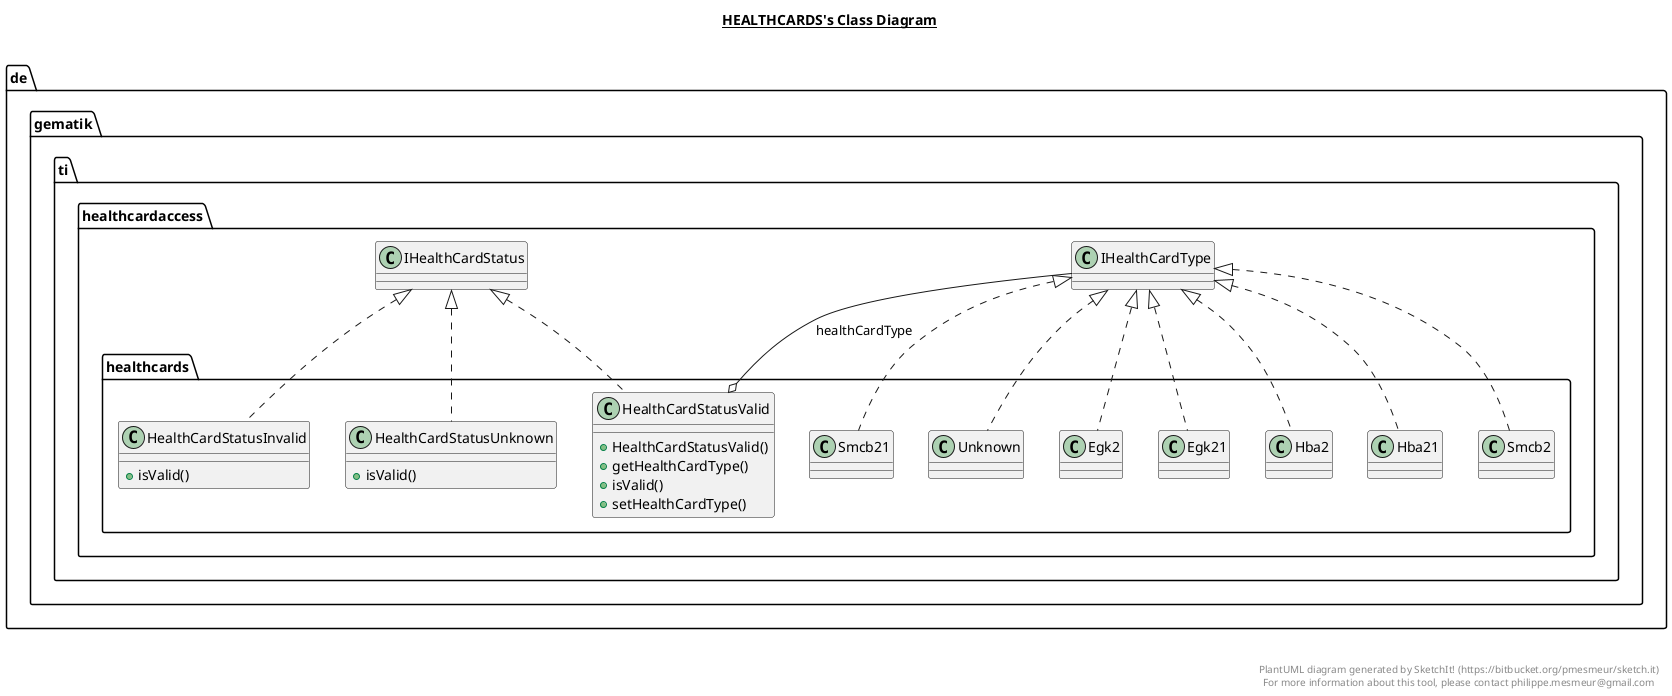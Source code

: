 @startuml

title __HEALTHCARDS's Class Diagram__\n

  namespace de.gematik.ti.healthcardaccess {
    namespace healthcards {
      class de.gematik.ti.healthcardaccess.healthcards.Egk2 {
      }
    }
  }
  

  namespace de.gematik.ti.healthcardaccess {
    namespace healthcards {
      class de.gematik.ti.healthcardaccess.healthcards.Egk21 {
      }
    }
  }
  

  namespace de.gematik.ti.healthcardaccess {
    namespace healthcards {
      class de.gematik.ti.healthcardaccess.healthcards.Hba2 {
      }
    }
  }
  

  namespace de.gematik.ti.healthcardaccess {
    namespace healthcards {
      class de.gematik.ti.healthcardaccess.healthcards.Hba21 {
      }
    }
  }
  

  namespace de.gematik.ti.healthcardaccess {
    namespace healthcards {
      class de.gematik.ti.healthcardaccess.healthcards.HealthCardStatusInvalid {
          + isValid()
      }
    }
  }
  

  namespace de.gematik.ti.healthcardaccess {
    namespace healthcards {
      class de.gematik.ti.healthcardaccess.healthcards.HealthCardStatusUnknown {
          + isValid()
      }
    }
  }
  

  namespace de.gematik.ti.healthcardaccess {
    namespace healthcards {
      class de.gematik.ti.healthcardaccess.healthcards.HealthCardStatusValid {
          + HealthCardStatusValid()
          + getHealthCardType()
          + isValid()
          + setHealthCardType()
      }
    }
  }
  

  namespace de.gematik.ti.healthcardaccess {
    namespace healthcards {
      class de.gematik.ti.healthcardaccess.healthcards.Smcb2 {
      }
    }
  }
  

  namespace de.gematik.ti.healthcardaccess {
    namespace healthcards {
      class de.gematik.ti.healthcardaccess.healthcards.Smcb21 {
      }
    }
  }
  

  namespace de.gematik.ti.healthcardaccess {
    namespace healthcards {
      class de.gematik.ti.healthcardaccess.healthcards.Unknown {
      }
    }
  }
  

  de.gematik.ti.healthcardaccess.healthcards.Egk2 .up.|> de.gematik.ti.healthcardaccess.IHealthCardType
  de.gematik.ti.healthcardaccess.healthcards.Egk21 .up.|> de.gematik.ti.healthcardaccess.IHealthCardType
  de.gematik.ti.healthcardaccess.healthcards.Hba2 .up.|> de.gematik.ti.healthcardaccess.IHealthCardType
  de.gematik.ti.healthcardaccess.healthcards.Hba21 .up.|> de.gematik.ti.healthcardaccess.IHealthCardType
  de.gematik.ti.healthcardaccess.healthcards.HealthCardStatusInvalid .up.|> de.gematik.ti.healthcardaccess.IHealthCardStatus
  de.gematik.ti.healthcardaccess.healthcards.HealthCardStatusUnknown .up.|> de.gematik.ti.healthcardaccess.IHealthCardStatus
  de.gematik.ti.healthcardaccess.healthcards.HealthCardStatusValid .up.|> de.gematik.ti.healthcardaccess.IHealthCardStatus
  de.gematik.ti.healthcardaccess.healthcards.HealthCardStatusValid o-- de.gematik.ti.healthcardaccess.IHealthCardType : healthCardType
  de.gematik.ti.healthcardaccess.healthcards.Smcb2 .up.|> de.gematik.ti.healthcardaccess.IHealthCardType
  de.gematik.ti.healthcardaccess.healthcards.Smcb21 .up.|> de.gematik.ti.healthcardaccess.IHealthCardType
  de.gematik.ti.healthcardaccess.healthcards.Unknown .up.|> de.gematik.ti.healthcardaccess.IHealthCardType


right footer


PlantUML diagram generated by SketchIt! (https://bitbucket.org/pmesmeur/sketch.it)
For more information about this tool, please contact philippe.mesmeur@gmail.com
endfooter

@enduml
